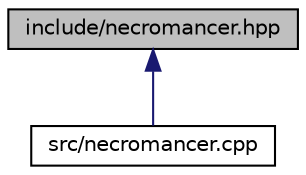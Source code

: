 digraph "include/necromancer.hpp"
{
 // LATEX_PDF_SIZE
  edge [fontname="Helvetica",fontsize="10",labelfontname="Helvetica",labelfontsize="10"];
  node [fontname="Helvetica",fontsize="10",shape=record];
  Node1 [label="include/necromancer.hpp",height=0.2,width=0.4,color="black", fillcolor="grey75", style="filled", fontcolor="black",tooltip="Classe principal com a lógica da necromancer."];
  Node1 -> Node2 [dir="back",color="midnightblue",fontsize="10",style="solid",fontname="Helvetica"];
  Node2 [label="src/necromancer.cpp",height=0.2,width=0.4,color="black", fillcolor="white", style="filled",URL="$necromancer_8cpp.html",tooltip=" "];
}

